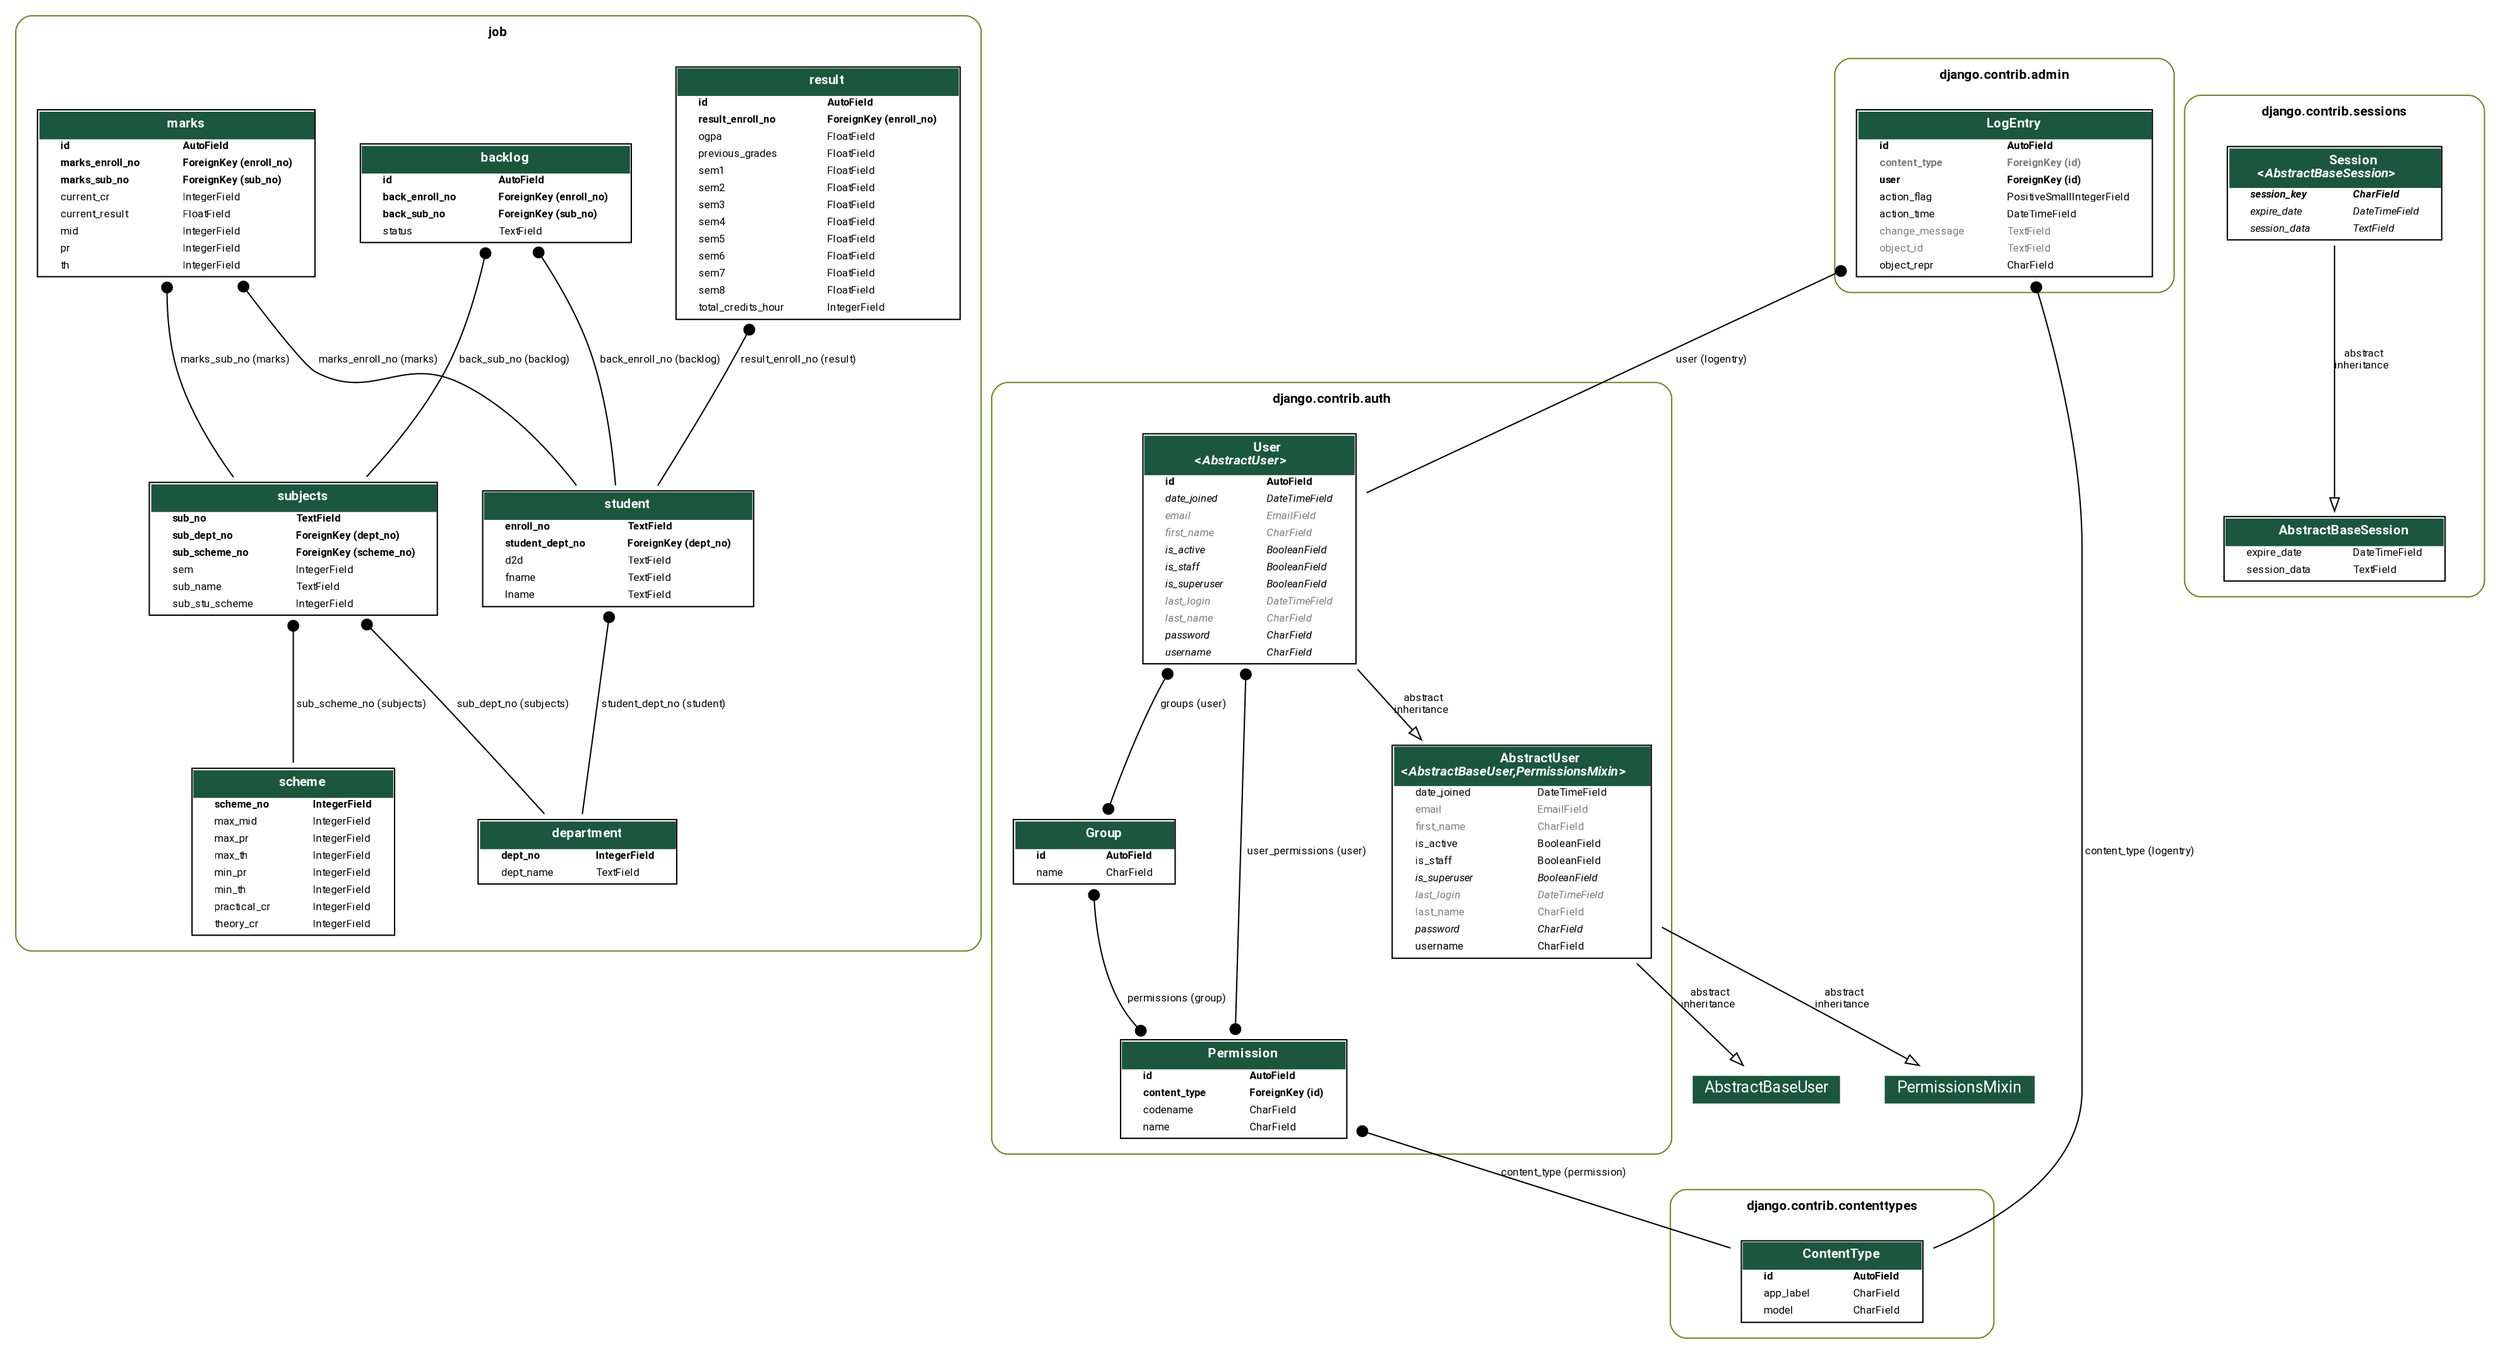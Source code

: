 digraph model_graph {
  // Dotfile by Django-Extensions graph_models
  // Created: 2020-04-19 11:57
  // Cli Options: -a

  fontname = "Roboto"
  fontsize = 8
  splines  = true

  node [
    fontname = "Roboto"
    fontsize = 8
    shape = "plaintext"
  ]

  edge [
    fontname = "Roboto"
    fontsize = 8
  ]

  // Labels
  subgraph cluster_job {
    label=<
          <TABLE BORDER="0" CELLBORDER="0" CELLSPACING="0">
          <TR><TD COLSPAN="2" CELLPADDING="4" ALIGN="CENTER">
          <FONT FACE="Roboto" COLOR="Black" POINT-SIZE="10">
          <B>job</B>
          </FONT>
          </TD></TR>
          </TABLE>
          >
    color=olivedrab4
    style="rounded"
  
    job_models_department [label=<
      <TABLE BGCOLOR="white" BORDER="1" CELLBORDER="0" CELLSPACING="0">
      <TR><TD COLSPAN="2" CELLPADDING="5" ALIGN="CENTER" BGCOLOR="#1b563f">
      <FONT FACE="Roboto" COLOR="white" POINT-SIZE="10"><B>
      department
      </B></FONT></TD></TR>
    
    
      <TR><TD ALIGN="LEFT" BORDER="0">
      <FONT FACE="Roboto"><B>dept_no</B></FONT>
      </TD><TD ALIGN="LEFT">
      <FONT FACE="Roboto"><B>IntegerField</B></FONT>
      </TD></TR>
    
    
    
      <TR><TD ALIGN="LEFT" BORDER="0">
      <FONT FACE="Roboto">dept_name</FONT>
      </TD><TD ALIGN="LEFT">
      <FONT FACE="Roboto">TextField</FONT>
      </TD></TR>
    
    
      </TABLE>
      >]
  
    job_models_student [label=<
      <TABLE BGCOLOR="white" BORDER="1" CELLBORDER="0" CELLSPACING="0">
      <TR><TD COLSPAN="2" CELLPADDING="5" ALIGN="CENTER" BGCOLOR="#1b563f">
      <FONT FACE="Roboto" COLOR="white" POINT-SIZE="10"><B>
      student
      </B></FONT></TD></TR>
    
    
      <TR><TD ALIGN="LEFT" BORDER="0">
      <FONT FACE="Roboto"><B>enroll_no</B></FONT>
      </TD><TD ALIGN="LEFT">
      <FONT FACE="Roboto"><B>TextField</B></FONT>
      </TD></TR>
    
    
    
      <TR><TD ALIGN="LEFT" BORDER="0">
      <FONT FACE="Roboto"><B>student_dept_no</B></FONT>
      </TD><TD ALIGN="LEFT">
      <FONT FACE="Roboto"><B>ForeignKey (dept_no)</B></FONT>
      </TD></TR>
    
    
    
      <TR><TD ALIGN="LEFT" BORDER="0">
      <FONT FACE="Roboto">d2d</FONT>
      </TD><TD ALIGN="LEFT">
      <FONT FACE="Roboto">TextField</FONT>
      </TD></TR>
    
    
    
      <TR><TD ALIGN="LEFT" BORDER="0">
      <FONT FACE="Roboto">fname</FONT>
      </TD><TD ALIGN="LEFT">
      <FONT FACE="Roboto">TextField</FONT>
      </TD></TR>
    
    
    
      <TR><TD ALIGN="LEFT" BORDER="0">
      <FONT FACE="Roboto">lname</FONT>
      </TD><TD ALIGN="LEFT">
      <FONT FACE="Roboto">TextField</FONT>
      </TD></TR>
    
    
      </TABLE>
      >]
  
    job_models_scheme [label=<
      <TABLE BGCOLOR="white" BORDER="1" CELLBORDER="0" CELLSPACING="0">
      <TR><TD COLSPAN="2" CELLPADDING="5" ALIGN="CENTER" BGCOLOR="#1b563f">
      <FONT FACE="Roboto" COLOR="white" POINT-SIZE="10"><B>
      scheme
      </B></FONT></TD></TR>
    
    
      <TR><TD ALIGN="LEFT" BORDER="0">
      <FONT FACE="Roboto"><B>scheme_no</B></FONT>
      </TD><TD ALIGN="LEFT">
      <FONT FACE="Roboto"><B>IntegerField</B></FONT>
      </TD></TR>
    
    
    
      <TR><TD ALIGN="LEFT" BORDER="0">
      <FONT FACE="Roboto">max_mid</FONT>
      </TD><TD ALIGN="LEFT">
      <FONT FACE="Roboto">IntegerField</FONT>
      </TD></TR>
    
    
    
      <TR><TD ALIGN="LEFT" BORDER="0">
      <FONT FACE="Roboto">max_pr</FONT>
      </TD><TD ALIGN="LEFT">
      <FONT FACE="Roboto">IntegerField</FONT>
      </TD></TR>
    
    
    
      <TR><TD ALIGN="LEFT" BORDER="0">
      <FONT FACE="Roboto">max_th</FONT>
      </TD><TD ALIGN="LEFT">
      <FONT FACE="Roboto">IntegerField</FONT>
      </TD></TR>
    
    
    
      <TR><TD ALIGN="LEFT" BORDER="0">
      <FONT FACE="Roboto">min_pr</FONT>
      </TD><TD ALIGN="LEFT">
      <FONT FACE="Roboto">IntegerField</FONT>
      </TD></TR>
    
    
    
      <TR><TD ALIGN="LEFT" BORDER="0">
      <FONT FACE="Roboto">min_th</FONT>
      </TD><TD ALIGN="LEFT">
      <FONT FACE="Roboto">IntegerField</FONT>
      </TD></TR>
    
    
    
      <TR><TD ALIGN="LEFT" BORDER="0">
      <FONT FACE="Roboto">practical_cr</FONT>
      </TD><TD ALIGN="LEFT">
      <FONT FACE="Roboto">IntegerField</FONT>
      </TD></TR>
    
    
    
      <TR><TD ALIGN="LEFT" BORDER="0">
      <FONT FACE="Roboto">theory_cr</FONT>
      </TD><TD ALIGN="LEFT">
      <FONT FACE="Roboto">IntegerField</FONT>
      </TD></TR>
    
    
      </TABLE>
      >]
  
    job_models_subjects [label=<
      <TABLE BGCOLOR="white" BORDER="1" CELLBORDER="0" CELLSPACING="0">
      <TR><TD COLSPAN="2" CELLPADDING="5" ALIGN="CENTER" BGCOLOR="#1b563f">
      <FONT FACE="Roboto" COLOR="white" POINT-SIZE="10"><B>
      subjects
      </B></FONT></TD></TR>
    
    
      <TR><TD ALIGN="LEFT" BORDER="0">
      <FONT FACE="Roboto"><B>sub_no</B></FONT>
      </TD><TD ALIGN="LEFT">
      <FONT FACE="Roboto"><B>TextField</B></FONT>
      </TD></TR>
    
    
    
      <TR><TD ALIGN="LEFT" BORDER="0">
      <FONT FACE="Roboto"><B>sub_dept_no</B></FONT>
      </TD><TD ALIGN="LEFT">
      <FONT FACE="Roboto"><B>ForeignKey (dept_no)</B></FONT>
      </TD></TR>
    
    
    
      <TR><TD ALIGN="LEFT" BORDER="0">
      <FONT FACE="Roboto"><B>sub_scheme_no</B></FONT>
      </TD><TD ALIGN="LEFT">
      <FONT FACE="Roboto"><B>ForeignKey (scheme_no)</B></FONT>
      </TD></TR>
    
    
    
      <TR><TD ALIGN="LEFT" BORDER="0">
      <FONT FACE="Roboto">sem</FONT>
      </TD><TD ALIGN="LEFT">
      <FONT FACE="Roboto">IntegerField</FONT>
      </TD></TR>
    
    
    
      <TR><TD ALIGN="LEFT" BORDER="0">
      <FONT FACE="Roboto">sub_name</FONT>
      </TD><TD ALIGN="LEFT">
      <FONT FACE="Roboto">TextField</FONT>
      </TD></TR>
    
    
    
      <TR><TD ALIGN="LEFT" BORDER="0">
      <FONT FACE="Roboto">sub_stu_scheme</FONT>
      </TD><TD ALIGN="LEFT">
      <FONT FACE="Roboto">IntegerField</FONT>
      </TD></TR>
    
    
      </TABLE>
      >]
  
    job_models_marks [label=<
      <TABLE BGCOLOR="white" BORDER="1" CELLBORDER="0" CELLSPACING="0">
      <TR><TD COLSPAN="2" CELLPADDING="5" ALIGN="CENTER" BGCOLOR="#1b563f">
      <FONT FACE="Roboto" COLOR="white" POINT-SIZE="10"><B>
      marks
      </B></FONT></TD></TR>
    
    
      <TR><TD ALIGN="LEFT" BORDER="0">
      <FONT FACE="Roboto"><B>id</B></FONT>
      </TD><TD ALIGN="LEFT">
      <FONT FACE="Roboto"><B>AutoField</B></FONT>
      </TD></TR>
    
    
    
      <TR><TD ALIGN="LEFT" BORDER="0">
      <FONT FACE="Roboto"><B>marks_enroll_no</B></FONT>
      </TD><TD ALIGN="LEFT">
      <FONT FACE="Roboto"><B>ForeignKey (enroll_no)</B></FONT>
      </TD></TR>
    
    
    
      <TR><TD ALIGN="LEFT" BORDER="0">
      <FONT FACE="Roboto"><B>marks_sub_no</B></FONT>
      </TD><TD ALIGN="LEFT">
      <FONT FACE="Roboto"><B>ForeignKey (sub_no)</B></FONT>
      </TD></TR>
    
    
    
      <TR><TD ALIGN="LEFT" BORDER="0">
      <FONT FACE="Roboto">current_cr</FONT>
      </TD><TD ALIGN="LEFT">
      <FONT FACE="Roboto">IntegerField</FONT>
      </TD></TR>
    
    
    
      <TR><TD ALIGN="LEFT" BORDER="0">
      <FONT FACE="Roboto">current_result</FONT>
      </TD><TD ALIGN="LEFT">
      <FONT FACE="Roboto">FloatField</FONT>
      </TD></TR>
    
    
    
      <TR><TD ALIGN="LEFT" BORDER="0">
      <FONT FACE="Roboto">mid</FONT>
      </TD><TD ALIGN="LEFT">
      <FONT FACE="Roboto">IntegerField</FONT>
      </TD></TR>
    
    
    
      <TR><TD ALIGN="LEFT" BORDER="0">
      <FONT FACE="Roboto">pr</FONT>
      </TD><TD ALIGN="LEFT">
      <FONT FACE="Roboto">IntegerField</FONT>
      </TD></TR>
    
    
    
      <TR><TD ALIGN="LEFT" BORDER="0">
      <FONT FACE="Roboto">th</FONT>
      </TD><TD ALIGN="LEFT">
      <FONT FACE="Roboto">IntegerField</FONT>
      </TD></TR>
    
    
      </TABLE>
      >]
  
    job_models_backlog [label=<
      <TABLE BGCOLOR="white" BORDER="1" CELLBORDER="0" CELLSPACING="0">
      <TR><TD COLSPAN="2" CELLPADDING="5" ALIGN="CENTER" BGCOLOR="#1b563f">
      <FONT FACE="Roboto" COLOR="white" POINT-SIZE="10"><B>
      backlog
      </B></FONT></TD></TR>
    
    
      <TR><TD ALIGN="LEFT" BORDER="0">
      <FONT FACE="Roboto"><B>id</B></FONT>
      </TD><TD ALIGN="LEFT">
      <FONT FACE="Roboto"><B>AutoField</B></FONT>
      </TD></TR>
    
    
    
      <TR><TD ALIGN="LEFT" BORDER="0">
      <FONT FACE="Roboto"><B>back_enroll_no</B></FONT>
      </TD><TD ALIGN="LEFT">
      <FONT FACE="Roboto"><B>ForeignKey (enroll_no)</B></FONT>
      </TD></TR>
    
    
    
      <TR><TD ALIGN="LEFT" BORDER="0">
      <FONT FACE="Roboto"><B>back_sub_no</B></FONT>
      </TD><TD ALIGN="LEFT">
      <FONT FACE="Roboto"><B>ForeignKey (sub_no)</B></FONT>
      </TD></TR>
    
    
    
      <TR><TD ALIGN="LEFT" BORDER="0">
      <FONT FACE="Roboto">status</FONT>
      </TD><TD ALIGN="LEFT">
      <FONT FACE="Roboto">TextField</FONT>
      </TD></TR>
    
    
      </TABLE>
      >]
  
    job_models_result [label=<
      <TABLE BGCOLOR="white" BORDER="1" CELLBORDER="0" CELLSPACING="0">
      <TR><TD COLSPAN="2" CELLPADDING="5" ALIGN="CENTER" BGCOLOR="#1b563f">
      <FONT FACE="Roboto" COLOR="white" POINT-SIZE="10"><B>
      result
      </B></FONT></TD></TR>
    
    
      <TR><TD ALIGN="LEFT" BORDER="0">
      <FONT FACE="Roboto"><B>id</B></FONT>
      </TD><TD ALIGN="LEFT">
      <FONT FACE="Roboto"><B>AutoField</B></FONT>
      </TD></TR>
    
    
    
      <TR><TD ALIGN="LEFT" BORDER="0">
      <FONT FACE="Roboto"><B>result_enroll_no</B></FONT>
      </TD><TD ALIGN="LEFT">
      <FONT FACE="Roboto"><B>ForeignKey (enroll_no)</B></FONT>
      </TD></TR>
    
    
    
      <TR><TD ALIGN="LEFT" BORDER="0">
      <FONT FACE="Roboto">ogpa</FONT>
      </TD><TD ALIGN="LEFT">
      <FONT FACE="Roboto">FloatField</FONT>
      </TD></TR>
    
    
    
      <TR><TD ALIGN="LEFT" BORDER="0">
      <FONT FACE="Roboto">previous_grades</FONT>
      </TD><TD ALIGN="LEFT">
      <FONT FACE="Roboto">FloatField</FONT>
      </TD></TR>
    
    
    
      <TR><TD ALIGN="LEFT" BORDER="0">
      <FONT FACE="Roboto">sem1</FONT>
      </TD><TD ALIGN="LEFT">
      <FONT FACE="Roboto">FloatField</FONT>
      </TD></TR>
    
    
    
      <TR><TD ALIGN="LEFT" BORDER="0">
      <FONT FACE="Roboto">sem2</FONT>
      </TD><TD ALIGN="LEFT">
      <FONT FACE="Roboto">FloatField</FONT>
      </TD></TR>
    
    
    
      <TR><TD ALIGN="LEFT" BORDER="0">
      <FONT FACE="Roboto">sem3</FONT>
      </TD><TD ALIGN="LEFT">
      <FONT FACE="Roboto">FloatField</FONT>
      </TD></TR>
    
    
    
      <TR><TD ALIGN="LEFT" BORDER="0">
      <FONT FACE="Roboto">sem4</FONT>
      </TD><TD ALIGN="LEFT">
      <FONT FACE="Roboto">FloatField</FONT>
      </TD></TR>
    
    
    
      <TR><TD ALIGN="LEFT" BORDER="0">
      <FONT FACE="Roboto">sem5</FONT>
      </TD><TD ALIGN="LEFT">
      <FONT FACE="Roboto">FloatField</FONT>
      </TD></TR>
    
    
    
      <TR><TD ALIGN="LEFT" BORDER="0">
      <FONT FACE="Roboto">sem6</FONT>
      </TD><TD ALIGN="LEFT">
      <FONT FACE="Roboto">FloatField</FONT>
      </TD></TR>
    
    
    
      <TR><TD ALIGN="LEFT" BORDER="0">
      <FONT FACE="Roboto">sem7</FONT>
      </TD><TD ALIGN="LEFT">
      <FONT FACE="Roboto">FloatField</FONT>
      </TD></TR>
    
    
    
      <TR><TD ALIGN="LEFT" BORDER="0">
      <FONT FACE="Roboto">sem8</FONT>
      </TD><TD ALIGN="LEFT">
      <FONT FACE="Roboto">FloatField</FONT>
      </TD></TR>
    
    
    
      <TR><TD ALIGN="LEFT" BORDER="0">
      <FONT FACE="Roboto">total_credits_hour</FONT>
      </TD><TD ALIGN="LEFT">
      <FONT FACE="Roboto">IntegerField</FONT>
      </TD></TR>
    
    
      </TABLE>
      >]

  }
  subgraph cluster_django_contrib_admin {
    label=<
          <TABLE BORDER="0" CELLBORDER="0" CELLSPACING="0">
          <TR><TD COLSPAN="2" CELLPADDING="4" ALIGN="CENTER">
          <FONT FACE="Roboto" COLOR="Black" POINT-SIZE="10">
          <B>django.contrib.admin</B>
          </FONT>
          </TD></TR>
          </TABLE>
          >
    color=olivedrab4
    style="rounded"
  
    django_contrib_admin_models_LogEntry [label=<
      <TABLE BGCOLOR="white" BORDER="1" CELLBORDER="0" CELLSPACING="0">
      <TR><TD COLSPAN="2" CELLPADDING="5" ALIGN="CENTER" BGCOLOR="#1b563f">
      <FONT FACE="Roboto" COLOR="white" POINT-SIZE="10"><B>
      LogEntry
      </B></FONT></TD></TR>
    
    
      <TR><TD ALIGN="LEFT" BORDER="0">
      <FONT FACE="Roboto"><B>id</B></FONT>
      </TD><TD ALIGN="LEFT">
      <FONT FACE="Roboto"><B>AutoField</B></FONT>
      </TD></TR>
    
    
    
      <TR><TD ALIGN="LEFT" BORDER="0">
      <FONT COLOR="#7B7B7B" FACE="Roboto"><B>content_type</B></FONT>
      </TD><TD ALIGN="LEFT">
      <FONT COLOR="#7B7B7B" FACE="Roboto"><B>ForeignKey (id)</B></FONT>
      </TD></TR>
    
    
    
      <TR><TD ALIGN="LEFT" BORDER="0">
      <FONT FACE="Roboto"><B>user</B></FONT>
      </TD><TD ALIGN="LEFT">
      <FONT FACE="Roboto"><B>ForeignKey (id)</B></FONT>
      </TD></TR>
    
    
    
      <TR><TD ALIGN="LEFT" BORDER="0">
      <FONT FACE="Roboto">action_flag</FONT>
      </TD><TD ALIGN="LEFT">
      <FONT FACE="Roboto">PositiveSmallIntegerField</FONT>
      </TD></TR>
    
    
    
      <TR><TD ALIGN="LEFT" BORDER="0">
      <FONT FACE="Roboto">action_time</FONT>
      </TD><TD ALIGN="LEFT">
      <FONT FACE="Roboto">DateTimeField</FONT>
      </TD></TR>
    
    
    
      <TR><TD ALIGN="LEFT" BORDER="0">
      <FONT COLOR="#7B7B7B" FACE="Roboto">change_message</FONT>
      </TD><TD ALIGN="LEFT">
      <FONT COLOR="#7B7B7B" FACE="Roboto">TextField</FONT>
      </TD></TR>
    
    
    
      <TR><TD ALIGN="LEFT" BORDER="0">
      <FONT COLOR="#7B7B7B" FACE="Roboto">object_id</FONT>
      </TD><TD ALIGN="LEFT">
      <FONT COLOR="#7B7B7B" FACE="Roboto">TextField</FONT>
      </TD></TR>
    
    
    
      <TR><TD ALIGN="LEFT" BORDER="0">
      <FONT FACE="Roboto">object_repr</FONT>
      </TD><TD ALIGN="LEFT">
      <FONT FACE="Roboto">CharField</FONT>
      </TD></TR>
    
    
      </TABLE>
      >]

  }
  subgraph cluster_django_contrib_auth {
    label=<
          <TABLE BORDER="0" CELLBORDER="0" CELLSPACING="0">
          <TR><TD COLSPAN="2" CELLPADDING="4" ALIGN="CENTER">
          <FONT FACE="Roboto" COLOR="Black" POINT-SIZE="10">
          <B>django.contrib.auth</B>
          </FONT>
          </TD></TR>
          </TABLE>
          >
    color=olivedrab4
    style="rounded"
  
    django_contrib_auth_models_AbstractUser [label=<
      <TABLE BGCOLOR="white" BORDER="1" CELLBORDER="0" CELLSPACING="0">
      <TR><TD COLSPAN="2" CELLPADDING="5" ALIGN="CENTER" BGCOLOR="#1b563f">
      <FONT FACE="Roboto" COLOR="white" POINT-SIZE="10"><B>
      AbstractUser<BR/>&lt;<FONT FACE="Roboto"><I>AbstractBaseUser,PermissionsMixin</I></FONT>&gt;
      </B></FONT></TD></TR>
    
    
      <TR><TD ALIGN="LEFT" BORDER="0">
      <FONT FACE="Roboto">date_joined</FONT>
      </TD><TD ALIGN="LEFT">
      <FONT FACE="Roboto">DateTimeField</FONT>
      </TD></TR>
    
    
    
      <TR><TD ALIGN="LEFT" BORDER="0">
      <FONT COLOR="#7B7B7B" FACE="Roboto">email</FONT>
      </TD><TD ALIGN="LEFT">
      <FONT COLOR="#7B7B7B" FACE="Roboto">EmailField</FONT>
      </TD></TR>
    
    
    
      <TR><TD ALIGN="LEFT" BORDER="0">
      <FONT COLOR="#7B7B7B" FACE="Roboto">first_name</FONT>
      </TD><TD ALIGN="LEFT">
      <FONT COLOR="#7B7B7B" FACE="Roboto">CharField</FONT>
      </TD></TR>
    
    
    
      <TR><TD ALIGN="LEFT" BORDER="0">
      <FONT FACE="Roboto">is_active</FONT>
      </TD><TD ALIGN="LEFT">
      <FONT FACE="Roboto">BooleanField</FONT>
      </TD></TR>
    
    
    
      <TR><TD ALIGN="LEFT" BORDER="0">
      <FONT FACE="Roboto">is_staff</FONT>
      </TD><TD ALIGN="LEFT">
      <FONT FACE="Roboto">BooleanField</FONT>
      </TD></TR>
    
    
    
      <TR><TD ALIGN="LEFT" BORDER="0">
      <FONT FACE="Roboto"><I>is_superuser</I></FONT>
      </TD><TD ALIGN="LEFT">
      <FONT FACE="Roboto"><I>BooleanField</I></FONT>
      </TD></TR>
    
    
    
      <TR><TD ALIGN="LEFT" BORDER="0">
      <FONT COLOR="#7B7B7B" FACE="Roboto"><I>last_login</I></FONT>
      </TD><TD ALIGN="LEFT">
      <FONT COLOR="#7B7B7B" FACE="Roboto"><I>DateTimeField</I></FONT>
      </TD></TR>
    
    
    
      <TR><TD ALIGN="LEFT" BORDER="0">
      <FONT COLOR="#7B7B7B" FACE="Roboto">last_name</FONT>
      </TD><TD ALIGN="LEFT">
      <FONT COLOR="#7B7B7B" FACE="Roboto">CharField</FONT>
      </TD></TR>
    
    
    
      <TR><TD ALIGN="LEFT" BORDER="0">
      <FONT FACE="Roboto"><I>password</I></FONT>
      </TD><TD ALIGN="LEFT">
      <FONT FACE="Roboto"><I>CharField</I></FONT>
      </TD></TR>
    
    
    
      <TR><TD ALIGN="LEFT" BORDER="0">
      <FONT FACE="Roboto">username</FONT>
      </TD><TD ALIGN="LEFT">
      <FONT FACE="Roboto">CharField</FONT>
      </TD></TR>
    
    
      </TABLE>
      >]
  
    django_contrib_auth_models_Permission [label=<
      <TABLE BGCOLOR="white" BORDER="1" CELLBORDER="0" CELLSPACING="0">
      <TR><TD COLSPAN="2" CELLPADDING="5" ALIGN="CENTER" BGCOLOR="#1b563f">
      <FONT FACE="Roboto" COLOR="white" POINT-SIZE="10"><B>
      Permission
      </B></FONT></TD></TR>
    
    
      <TR><TD ALIGN="LEFT" BORDER="0">
      <FONT FACE="Roboto"><B>id</B></FONT>
      </TD><TD ALIGN="LEFT">
      <FONT FACE="Roboto"><B>AutoField</B></FONT>
      </TD></TR>
    
    
    
      <TR><TD ALIGN="LEFT" BORDER="0">
      <FONT FACE="Roboto"><B>content_type</B></FONT>
      </TD><TD ALIGN="LEFT">
      <FONT FACE="Roboto"><B>ForeignKey (id)</B></FONT>
      </TD></TR>
    
    
    
      <TR><TD ALIGN="LEFT" BORDER="0">
      <FONT FACE="Roboto">codename</FONT>
      </TD><TD ALIGN="LEFT">
      <FONT FACE="Roboto">CharField</FONT>
      </TD></TR>
    
    
    
      <TR><TD ALIGN="LEFT" BORDER="0">
      <FONT FACE="Roboto">name</FONT>
      </TD><TD ALIGN="LEFT">
      <FONT FACE="Roboto">CharField</FONT>
      </TD></TR>
    
    
      </TABLE>
      >]
  
    django_contrib_auth_models_Group [label=<
      <TABLE BGCOLOR="white" BORDER="1" CELLBORDER="0" CELLSPACING="0">
      <TR><TD COLSPAN="2" CELLPADDING="5" ALIGN="CENTER" BGCOLOR="#1b563f">
      <FONT FACE="Roboto" COLOR="white" POINT-SIZE="10"><B>
      Group
      </B></FONT></TD></TR>
    
    
      <TR><TD ALIGN="LEFT" BORDER="0">
      <FONT FACE="Roboto"><B>id</B></FONT>
      </TD><TD ALIGN="LEFT">
      <FONT FACE="Roboto"><B>AutoField</B></FONT>
      </TD></TR>
    
    
    
      <TR><TD ALIGN="LEFT" BORDER="0">
      <FONT FACE="Roboto">name</FONT>
      </TD><TD ALIGN="LEFT">
      <FONT FACE="Roboto">CharField</FONT>
      </TD></TR>
    
    
      </TABLE>
      >]
  
    django_contrib_auth_models_User [label=<
      <TABLE BGCOLOR="white" BORDER="1" CELLBORDER="0" CELLSPACING="0">
      <TR><TD COLSPAN="2" CELLPADDING="5" ALIGN="CENTER" BGCOLOR="#1b563f">
      <FONT FACE="Roboto" COLOR="white" POINT-SIZE="10"><B>
      User<BR/>&lt;<FONT FACE="Roboto"><I>AbstractUser</I></FONT>&gt;
      </B></FONT></TD></TR>
    
    
      <TR><TD ALIGN="LEFT" BORDER="0">
      <FONT FACE="Roboto"><B>id</B></FONT>
      </TD><TD ALIGN="LEFT">
      <FONT FACE="Roboto"><B>AutoField</B></FONT>
      </TD></TR>
    
    
    
      <TR><TD ALIGN="LEFT" BORDER="0">
      <FONT FACE="Roboto"><I>date_joined</I></FONT>
      </TD><TD ALIGN="LEFT">
      <FONT FACE="Roboto"><I>DateTimeField</I></FONT>
      </TD></TR>
    
    
    
      <TR><TD ALIGN="LEFT" BORDER="0">
      <FONT COLOR="#7B7B7B" FACE="Roboto"><I>email</I></FONT>
      </TD><TD ALIGN="LEFT">
      <FONT COLOR="#7B7B7B" FACE="Roboto"><I>EmailField</I></FONT>
      </TD></TR>
    
    
    
      <TR><TD ALIGN="LEFT" BORDER="0">
      <FONT COLOR="#7B7B7B" FACE="Roboto"><I>first_name</I></FONT>
      </TD><TD ALIGN="LEFT">
      <FONT COLOR="#7B7B7B" FACE="Roboto"><I>CharField</I></FONT>
      </TD></TR>
    
    
    
      <TR><TD ALIGN="LEFT" BORDER="0">
      <FONT FACE="Roboto"><I>is_active</I></FONT>
      </TD><TD ALIGN="LEFT">
      <FONT FACE="Roboto"><I>BooleanField</I></FONT>
      </TD></TR>
    
    
    
      <TR><TD ALIGN="LEFT" BORDER="0">
      <FONT FACE="Roboto"><I>is_staff</I></FONT>
      </TD><TD ALIGN="LEFT">
      <FONT FACE="Roboto"><I>BooleanField</I></FONT>
      </TD></TR>
    
    
    
      <TR><TD ALIGN="LEFT" BORDER="0">
      <FONT FACE="Roboto"><I>is_superuser</I></FONT>
      </TD><TD ALIGN="LEFT">
      <FONT FACE="Roboto"><I>BooleanField</I></FONT>
      </TD></TR>
    
    
    
      <TR><TD ALIGN="LEFT" BORDER="0">
      <FONT COLOR="#7B7B7B" FACE="Roboto"><I>last_login</I></FONT>
      </TD><TD ALIGN="LEFT">
      <FONT COLOR="#7B7B7B" FACE="Roboto"><I>DateTimeField</I></FONT>
      </TD></TR>
    
    
    
      <TR><TD ALIGN="LEFT" BORDER="0">
      <FONT COLOR="#7B7B7B" FACE="Roboto"><I>last_name</I></FONT>
      </TD><TD ALIGN="LEFT">
      <FONT COLOR="#7B7B7B" FACE="Roboto"><I>CharField</I></FONT>
      </TD></TR>
    
    
    
      <TR><TD ALIGN="LEFT" BORDER="0">
      <FONT FACE="Roboto"><I>password</I></FONT>
      </TD><TD ALIGN="LEFT">
      <FONT FACE="Roboto"><I>CharField</I></FONT>
      </TD></TR>
    
    
    
      <TR><TD ALIGN="LEFT" BORDER="0">
      <FONT FACE="Roboto"><I>username</I></FONT>
      </TD><TD ALIGN="LEFT">
      <FONT FACE="Roboto"><I>CharField</I></FONT>
      </TD></TR>
    
    
      </TABLE>
      >]

  }
  subgraph cluster_django_contrib_contenttypes {
    label=<
          <TABLE BORDER="0" CELLBORDER="0" CELLSPACING="0">
          <TR><TD COLSPAN="2" CELLPADDING="4" ALIGN="CENTER">
          <FONT FACE="Roboto" COLOR="Black" POINT-SIZE="10">
          <B>django.contrib.contenttypes</B>
          </FONT>
          </TD></TR>
          </TABLE>
          >
    color=olivedrab4
    style="rounded"
  
    django_contrib_contenttypes_models_ContentType [label=<
      <TABLE BGCOLOR="white" BORDER="1" CELLBORDER="0" CELLSPACING="0">
      <TR><TD COLSPAN="2" CELLPADDING="5" ALIGN="CENTER" BGCOLOR="#1b563f">
      <FONT FACE="Roboto" COLOR="white" POINT-SIZE="10"><B>
      ContentType
      </B></FONT></TD></TR>
    
    
      <TR><TD ALIGN="LEFT" BORDER="0">
      <FONT FACE="Roboto"><B>id</B></FONT>
      </TD><TD ALIGN="LEFT">
      <FONT FACE="Roboto"><B>AutoField</B></FONT>
      </TD></TR>
    
    
    
      <TR><TD ALIGN="LEFT" BORDER="0">
      <FONT FACE="Roboto">app_label</FONT>
      </TD><TD ALIGN="LEFT">
      <FONT FACE="Roboto">CharField</FONT>
      </TD></TR>
    
    
    
      <TR><TD ALIGN="LEFT" BORDER="0">
      <FONT FACE="Roboto">model</FONT>
      </TD><TD ALIGN="LEFT">
      <FONT FACE="Roboto">CharField</FONT>
      </TD></TR>
    
    
      </TABLE>
      >]

  }
  subgraph cluster_django_contrib_sessions {
    label=<
          <TABLE BORDER="0" CELLBORDER="0" CELLSPACING="0">
          <TR><TD COLSPAN="2" CELLPADDING="4" ALIGN="CENTER">
          <FONT FACE="Roboto" COLOR="Black" POINT-SIZE="10">
          <B>django.contrib.sessions</B>
          </FONT>
          </TD></TR>
          </TABLE>
          >
    color=olivedrab4
    style="rounded"
  
    django_contrib_sessions_base_session_AbstractBaseSession [label=<
      <TABLE BGCOLOR="white" BORDER="1" CELLBORDER="0" CELLSPACING="0">
      <TR><TD COLSPAN="2" CELLPADDING="5" ALIGN="CENTER" BGCOLOR="#1b563f">
      <FONT FACE="Roboto" COLOR="white" POINT-SIZE="10"><B>
      AbstractBaseSession
      </B></FONT></TD></TR>
    
    
      <TR><TD ALIGN="LEFT" BORDER="0">
      <FONT FACE="Roboto">expire_date</FONT>
      </TD><TD ALIGN="LEFT">
      <FONT FACE="Roboto">DateTimeField</FONT>
      </TD></TR>
    
    
    
      <TR><TD ALIGN="LEFT" BORDER="0">
      <FONT FACE="Roboto">session_data</FONT>
      </TD><TD ALIGN="LEFT">
      <FONT FACE="Roboto">TextField</FONT>
      </TD></TR>
    
    
      </TABLE>
      >]
  
    django_contrib_sessions_models_Session [label=<
      <TABLE BGCOLOR="white" BORDER="1" CELLBORDER="0" CELLSPACING="0">
      <TR><TD COLSPAN="2" CELLPADDING="5" ALIGN="CENTER" BGCOLOR="#1b563f">
      <FONT FACE="Roboto" COLOR="white" POINT-SIZE="10"><B>
      Session<BR/>&lt;<FONT FACE="Roboto"><I>AbstractBaseSession</I></FONT>&gt;
      </B></FONT></TD></TR>
    
    
      <TR><TD ALIGN="LEFT" BORDER="0">
      <FONT FACE="Roboto"><I><B>session_key</B></I></FONT>
      </TD><TD ALIGN="LEFT">
      <FONT FACE="Roboto"><I><B>CharField</B></I></FONT>
      </TD></TR>
    
    
    
      <TR><TD ALIGN="LEFT" BORDER="0">
      <FONT FACE="Roboto"><I>expire_date</I></FONT>
      </TD><TD ALIGN="LEFT">
      <FONT FACE="Roboto"><I>DateTimeField</I></FONT>
      </TD></TR>
    
    
    
      <TR><TD ALIGN="LEFT" BORDER="0">
      <FONT FACE="Roboto"><I>session_data</I></FONT>
      </TD><TD ALIGN="LEFT">
      <FONT FACE="Roboto"><I>TextField</I></FONT>
      </TD></TR>
    
    
      </TABLE>
      >]

  }


  // Relations

  job_models_student -> job_models_department
  [label=" student_dept_no (student)"] [arrowhead=none, arrowtail=dot, dir=both];

  job_models_subjects -> job_models_department
  [label=" sub_dept_no (subjects)"] [arrowhead=none, arrowtail=dot, dir=both];

  job_models_subjects -> job_models_scheme
  [label=" sub_scheme_no (subjects)"] [arrowhead=none, arrowtail=dot, dir=both];

  job_models_marks -> job_models_student
  [label=" marks_enroll_no (marks)"] [arrowhead=none, arrowtail=dot, dir=both];

  job_models_marks -> job_models_subjects
  [label=" marks_sub_no (marks)"] [arrowhead=none, arrowtail=dot, dir=both];

  job_models_backlog -> job_models_student
  [label=" back_enroll_no (backlog)"] [arrowhead=none, arrowtail=dot, dir=both];

  job_models_backlog -> job_models_subjects
  [label=" back_sub_no (backlog)"] [arrowhead=none, arrowtail=dot, dir=both];

  job_models_result -> job_models_student
  [label=" result_enroll_no (result)"] [arrowhead=none, arrowtail=dot, dir=both];


  django_contrib_admin_models_LogEntry -> django_contrib_auth_models_User
  [label=" user (logentry)"] [arrowhead=none, arrowtail=dot, dir=both];

  django_contrib_admin_models_LogEntry -> django_contrib_contenttypes_models_ContentType
  [label=" content_type (logentry)"] [arrowhead=none, arrowtail=dot, dir=both];

  django_contrib_auth_base_user_AbstractBaseUser [label=<
  <TABLE BGCOLOR="white" BORDER="0" CELLBORDER="0" CELLSPACING="0">
  <TR><TD COLSPAN="2" CELLPADDING="4" ALIGN="CENTER" BGCOLOR="#1b563f">
  <FONT FACE="Roboto" POINT-SIZE="12" COLOR="white">AbstractBaseUser</FONT>
  </TD></TR>
  </TABLE>
  >]
  django_contrib_auth_models_AbstractUser -> django_contrib_auth_base_user_AbstractBaseUser
  [label=" abstract\ninheritance"] [arrowhead=empty, arrowtail=none, dir=both];
  django_contrib_auth_models_PermissionsMixin [label=<
  <TABLE BGCOLOR="white" BORDER="0" CELLBORDER="0" CELLSPACING="0">
  <TR><TD COLSPAN="2" CELLPADDING="4" ALIGN="CENTER" BGCOLOR="#1b563f">
  <FONT FACE="Roboto" POINT-SIZE="12" COLOR="white">PermissionsMixin</FONT>
  </TD></TR>
  </TABLE>
  >]
  django_contrib_auth_models_AbstractUser -> django_contrib_auth_models_PermissionsMixin
  [label=" abstract\ninheritance"] [arrowhead=empty, arrowtail=none, dir=both];

  django_contrib_auth_models_Permission -> django_contrib_contenttypes_models_ContentType
  [label=" content_type (permission)"] [arrowhead=none, arrowtail=dot, dir=both];

  django_contrib_auth_models_Group -> django_contrib_auth_models_Permission
  [label=" permissions (group)"] [arrowhead=dot arrowtail=dot, dir=both];

  django_contrib_auth_models_User -> django_contrib_auth_models_Group
  [label=" groups (user)"] [arrowhead=dot arrowtail=dot, dir=both];

  django_contrib_auth_models_User -> django_contrib_auth_models_Permission
  [label=" user_permissions (user)"] [arrowhead=dot arrowtail=dot, dir=both];

  django_contrib_auth_models_User -> django_contrib_auth_models_AbstractUser
  [label=" abstract\ninheritance"] [arrowhead=empty, arrowtail=none, dir=both];



  django_contrib_sessions_models_Session -> django_contrib_sessions_base_session_AbstractBaseSession
  [label=" abstract\ninheritance"] [arrowhead=empty, arrowtail=none, dir=both];


}
